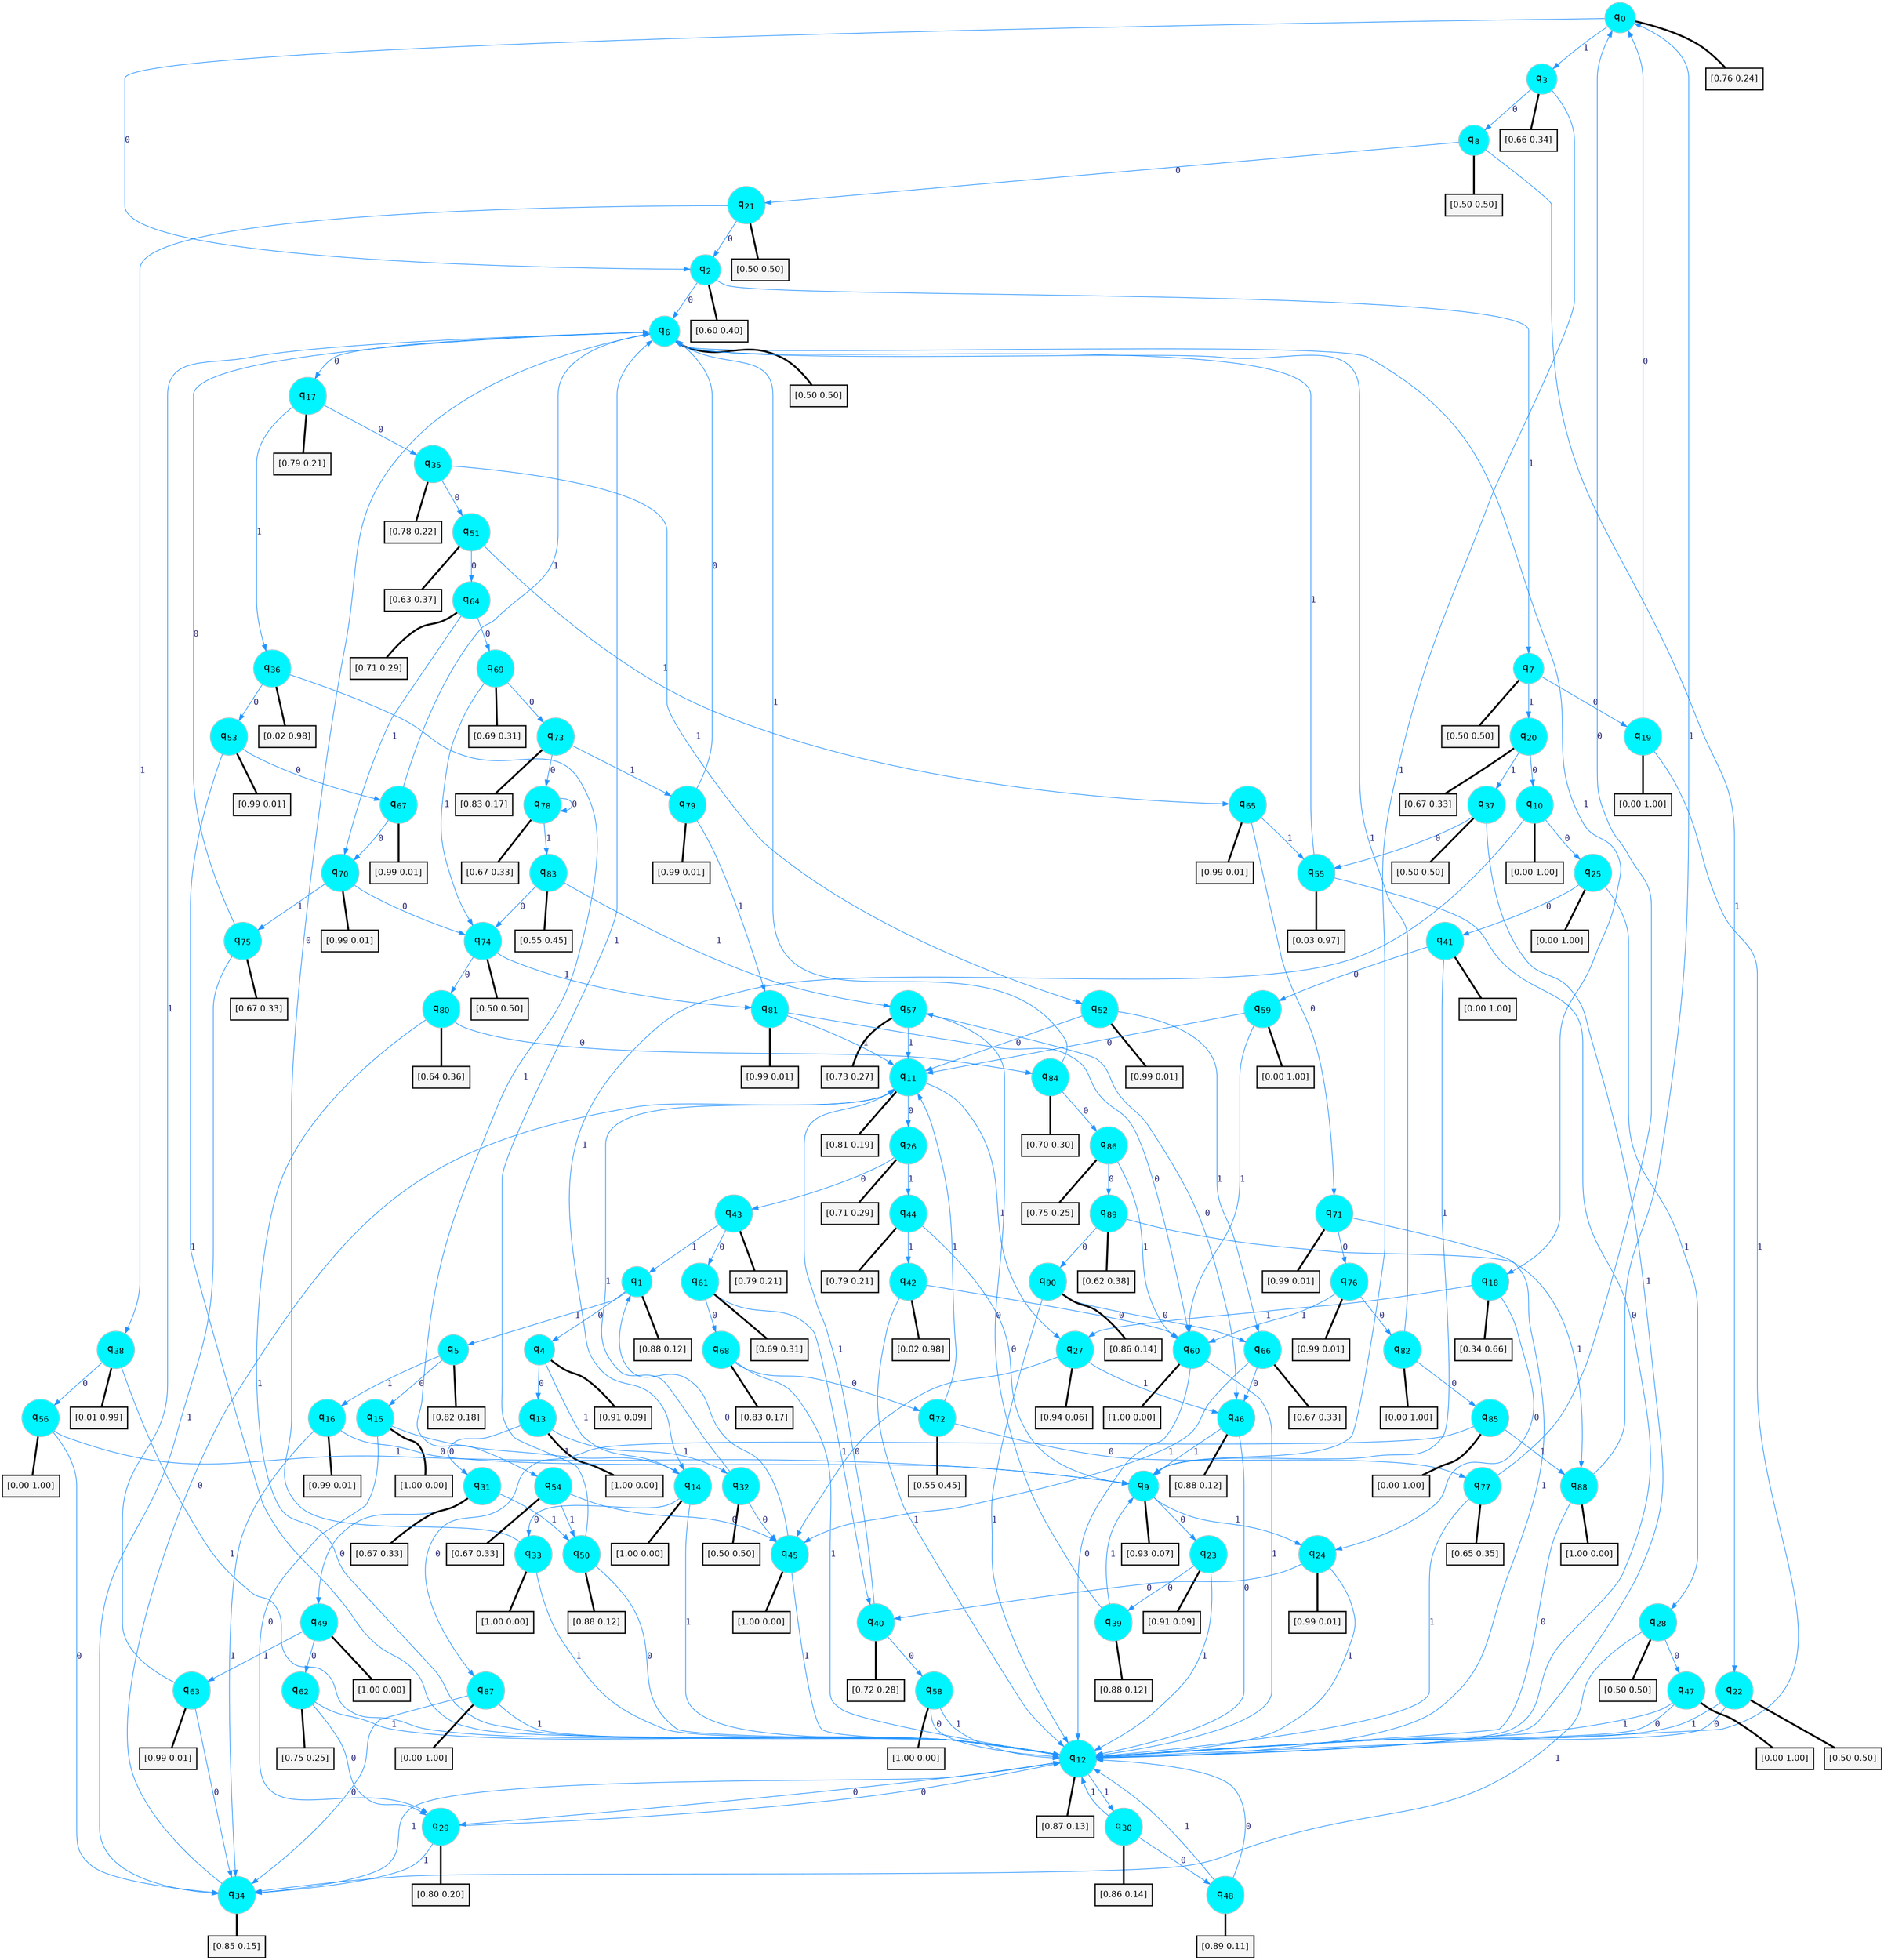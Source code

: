 digraph G {
graph [
bgcolor=transparent, dpi=300, rankdir=TD, size="40,25"];
node [
color=gray, fillcolor=turquoise1, fontcolor=black, fontname=Helvetica, fontsize=16, fontweight=bold, shape=circle, style=filled];
edge [
arrowsize=1, color=dodgerblue1, fontcolor=midnightblue, fontname=courier, fontweight=bold, penwidth=1, style=solid, weight=20];
0[label=<q<SUB>0</SUB>>];
1[label=<q<SUB>1</SUB>>];
2[label=<q<SUB>2</SUB>>];
3[label=<q<SUB>3</SUB>>];
4[label=<q<SUB>4</SUB>>];
5[label=<q<SUB>5</SUB>>];
6[label=<q<SUB>6</SUB>>];
7[label=<q<SUB>7</SUB>>];
8[label=<q<SUB>8</SUB>>];
9[label=<q<SUB>9</SUB>>];
10[label=<q<SUB>10</SUB>>];
11[label=<q<SUB>11</SUB>>];
12[label=<q<SUB>12</SUB>>];
13[label=<q<SUB>13</SUB>>];
14[label=<q<SUB>14</SUB>>];
15[label=<q<SUB>15</SUB>>];
16[label=<q<SUB>16</SUB>>];
17[label=<q<SUB>17</SUB>>];
18[label=<q<SUB>18</SUB>>];
19[label=<q<SUB>19</SUB>>];
20[label=<q<SUB>20</SUB>>];
21[label=<q<SUB>21</SUB>>];
22[label=<q<SUB>22</SUB>>];
23[label=<q<SUB>23</SUB>>];
24[label=<q<SUB>24</SUB>>];
25[label=<q<SUB>25</SUB>>];
26[label=<q<SUB>26</SUB>>];
27[label=<q<SUB>27</SUB>>];
28[label=<q<SUB>28</SUB>>];
29[label=<q<SUB>29</SUB>>];
30[label=<q<SUB>30</SUB>>];
31[label=<q<SUB>31</SUB>>];
32[label=<q<SUB>32</SUB>>];
33[label=<q<SUB>33</SUB>>];
34[label=<q<SUB>34</SUB>>];
35[label=<q<SUB>35</SUB>>];
36[label=<q<SUB>36</SUB>>];
37[label=<q<SUB>37</SUB>>];
38[label=<q<SUB>38</SUB>>];
39[label=<q<SUB>39</SUB>>];
40[label=<q<SUB>40</SUB>>];
41[label=<q<SUB>41</SUB>>];
42[label=<q<SUB>42</SUB>>];
43[label=<q<SUB>43</SUB>>];
44[label=<q<SUB>44</SUB>>];
45[label=<q<SUB>45</SUB>>];
46[label=<q<SUB>46</SUB>>];
47[label=<q<SUB>47</SUB>>];
48[label=<q<SUB>48</SUB>>];
49[label=<q<SUB>49</SUB>>];
50[label=<q<SUB>50</SUB>>];
51[label=<q<SUB>51</SUB>>];
52[label=<q<SUB>52</SUB>>];
53[label=<q<SUB>53</SUB>>];
54[label=<q<SUB>54</SUB>>];
55[label=<q<SUB>55</SUB>>];
56[label=<q<SUB>56</SUB>>];
57[label=<q<SUB>57</SUB>>];
58[label=<q<SUB>58</SUB>>];
59[label=<q<SUB>59</SUB>>];
60[label=<q<SUB>60</SUB>>];
61[label=<q<SUB>61</SUB>>];
62[label=<q<SUB>62</SUB>>];
63[label=<q<SUB>63</SUB>>];
64[label=<q<SUB>64</SUB>>];
65[label=<q<SUB>65</SUB>>];
66[label=<q<SUB>66</SUB>>];
67[label=<q<SUB>67</SUB>>];
68[label=<q<SUB>68</SUB>>];
69[label=<q<SUB>69</SUB>>];
70[label=<q<SUB>70</SUB>>];
71[label=<q<SUB>71</SUB>>];
72[label=<q<SUB>72</SUB>>];
73[label=<q<SUB>73</SUB>>];
74[label=<q<SUB>74</SUB>>];
75[label=<q<SUB>75</SUB>>];
76[label=<q<SUB>76</SUB>>];
77[label=<q<SUB>77</SUB>>];
78[label=<q<SUB>78</SUB>>];
79[label=<q<SUB>79</SUB>>];
80[label=<q<SUB>80</SUB>>];
81[label=<q<SUB>81</SUB>>];
82[label=<q<SUB>82</SUB>>];
83[label=<q<SUB>83</SUB>>];
84[label=<q<SUB>84</SUB>>];
85[label=<q<SUB>85</SUB>>];
86[label=<q<SUB>86</SUB>>];
87[label=<q<SUB>87</SUB>>];
88[label=<q<SUB>88</SUB>>];
89[label=<q<SUB>89</SUB>>];
90[label=<q<SUB>90</SUB>>];
91[label="[0.76 0.24]", shape=box,fontcolor=black, fontname=Helvetica, fontsize=14, penwidth=2, fillcolor=whitesmoke,color=black];
92[label="[0.88 0.12]", shape=box,fontcolor=black, fontname=Helvetica, fontsize=14, penwidth=2, fillcolor=whitesmoke,color=black];
93[label="[0.60 0.40]", shape=box,fontcolor=black, fontname=Helvetica, fontsize=14, penwidth=2, fillcolor=whitesmoke,color=black];
94[label="[0.66 0.34]", shape=box,fontcolor=black, fontname=Helvetica, fontsize=14, penwidth=2, fillcolor=whitesmoke,color=black];
95[label="[0.91 0.09]", shape=box,fontcolor=black, fontname=Helvetica, fontsize=14, penwidth=2, fillcolor=whitesmoke,color=black];
96[label="[0.82 0.18]", shape=box,fontcolor=black, fontname=Helvetica, fontsize=14, penwidth=2, fillcolor=whitesmoke,color=black];
97[label="[0.50 0.50]", shape=box,fontcolor=black, fontname=Helvetica, fontsize=14, penwidth=2, fillcolor=whitesmoke,color=black];
98[label="[0.50 0.50]", shape=box,fontcolor=black, fontname=Helvetica, fontsize=14, penwidth=2, fillcolor=whitesmoke,color=black];
99[label="[0.50 0.50]", shape=box,fontcolor=black, fontname=Helvetica, fontsize=14, penwidth=2, fillcolor=whitesmoke,color=black];
100[label="[0.93 0.07]", shape=box,fontcolor=black, fontname=Helvetica, fontsize=14, penwidth=2, fillcolor=whitesmoke,color=black];
101[label="[0.00 1.00]", shape=box,fontcolor=black, fontname=Helvetica, fontsize=14, penwidth=2, fillcolor=whitesmoke,color=black];
102[label="[0.81 0.19]", shape=box,fontcolor=black, fontname=Helvetica, fontsize=14, penwidth=2, fillcolor=whitesmoke,color=black];
103[label="[0.87 0.13]", shape=box,fontcolor=black, fontname=Helvetica, fontsize=14, penwidth=2, fillcolor=whitesmoke,color=black];
104[label="[1.00 0.00]", shape=box,fontcolor=black, fontname=Helvetica, fontsize=14, penwidth=2, fillcolor=whitesmoke,color=black];
105[label="[1.00 0.00]", shape=box,fontcolor=black, fontname=Helvetica, fontsize=14, penwidth=2, fillcolor=whitesmoke,color=black];
106[label="[1.00 0.00]", shape=box,fontcolor=black, fontname=Helvetica, fontsize=14, penwidth=2, fillcolor=whitesmoke,color=black];
107[label="[0.99 0.01]", shape=box,fontcolor=black, fontname=Helvetica, fontsize=14, penwidth=2, fillcolor=whitesmoke,color=black];
108[label="[0.79 0.21]", shape=box,fontcolor=black, fontname=Helvetica, fontsize=14, penwidth=2, fillcolor=whitesmoke,color=black];
109[label="[0.34 0.66]", shape=box,fontcolor=black, fontname=Helvetica, fontsize=14, penwidth=2, fillcolor=whitesmoke,color=black];
110[label="[0.00 1.00]", shape=box,fontcolor=black, fontname=Helvetica, fontsize=14, penwidth=2, fillcolor=whitesmoke,color=black];
111[label="[0.67 0.33]", shape=box,fontcolor=black, fontname=Helvetica, fontsize=14, penwidth=2, fillcolor=whitesmoke,color=black];
112[label="[0.50 0.50]", shape=box,fontcolor=black, fontname=Helvetica, fontsize=14, penwidth=2, fillcolor=whitesmoke,color=black];
113[label="[0.50 0.50]", shape=box,fontcolor=black, fontname=Helvetica, fontsize=14, penwidth=2, fillcolor=whitesmoke,color=black];
114[label="[0.91 0.09]", shape=box,fontcolor=black, fontname=Helvetica, fontsize=14, penwidth=2, fillcolor=whitesmoke,color=black];
115[label="[0.99 0.01]", shape=box,fontcolor=black, fontname=Helvetica, fontsize=14, penwidth=2, fillcolor=whitesmoke,color=black];
116[label="[0.00 1.00]", shape=box,fontcolor=black, fontname=Helvetica, fontsize=14, penwidth=2, fillcolor=whitesmoke,color=black];
117[label="[0.71 0.29]", shape=box,fontcolor=black, fontname=Helvetica, fontsize=14, penwidth=2, fillcolor=whitesmoke,color=black];
118[label="[0.94 0.06]", shape=box,fontcolor=black, fontname=Helvetica, fontsize=14, penwidth=2, fillcolor=whitesmoke,color=black];
119[label="[0.50 0.50]", shape=box,fontcolor=black, fontname=Helvetica, fontsize=14, penwidth=2, fillcolor=whitesmoke,color=black];
120[label="[0.80 0.20]", shape=box,fontcolor=black, fontname=Helvetica, fontsize=14, penwidth=2, fillcolor=whitesmoke,color=black];
121[label="[0.86 0.14]", shape=box,fontcolor=black, fontname=Helvetica, fontsize=14, penwidth=2, fillcolor=whitesmoke,color=black];
122[label="[0.67 0.33]", shape=box,fontcolor=black, fontname=Helvetica, fontsize=14, penwidth=2, fillcolor=whitesmoke,color=black];
123[label="[0.50 0.50]", shape=box,fontcolor=black, fontname=Helvetica, fontsize=14, penwidth=2, fillcolor=whitesmoke,color=black];
124[label="[1.00 0.00]", shape=box,fontcolor=black, fontname=Helvetica, fontsize=14, penwidth=2, fillcolor=whitesmoke,color=black];
125[label="[0.85 0.15]", shape=box,fontcolor=black, fontname=Helvetica, fontsize=14, penwidth=2, fillcolor=whitesmoke,color=black];
126[label="[0.78 0.22]", shape=box,fontcolor=black, fontname=Helvetica, fontsize=14, penwidth=2, fillcolor=whitesmoke,color=black];
127[label="[0.02 0.98]", shape=box,fontcolor=black, fontname=Helvetica, fontsize=14, penwidth=2, fillcolor=whitesmoke,color=black];
128[label="[0.50 0.50]", shape=box,fontcolor=black, fontname=Helvetica, fontsize=14, penwidth=2, fillcolor=whitesmoke,color=black];
129[label="[0.01 0.99]", shape=box,fontcolor=black, fontname=Helvetica, fontsize=14, penwidth=2, fillcolor=whitesmoke,color=black];
130[label="[0.88 0.12]", shape=box,fontcolor=black, fontname=Helvetica, fontsize=14, penwidth=2, fillcolor=whitesmoke,color=black];
131[label="[0.72 0.28]", shape=box,fontcolor=black, fontname=Helvetica, fontsize=14, penwidth=2, fillcolor=whitesmoke,color=black];
132[label="[0.00 1.00]", shape=box,fontcolor=black, fontname=Helvetica, fontsize=14, penwidth=2, fillcolor=whitesmoke,color=black];
133[label="[0.02 0.98]", shape=box,fontcolor=black, fontname=Helvetica, fontsize=14, penwidth=2, fillcolor=whitesmoke,color=black];
134[label="[0.79 0.21]", shape=box,fontcolor=black, fontname=Helvetica, fontsize=14, penwidth=2, fillcolor=whitesmoke,color=black];
135[label="[0.79 0.21]", shape=box,fontcolor=black, fontname=Helvetica, fontsize=14, penwidth=2, fillcolor=whitesmoke,color=black];
136[label="[1.00 0.00]", shape=box,fontcolor=black, fontname=Helvetica, fontsize=14, penwidth=2, fillcolor=whitesmoke,color=black];
137[label="[0.88 0.12]", shape=box,fontcolor=black, fontname=Helvetica, fontsize=14, penwidth=2, fillcolor=whitesmoke,color=black];
138[label="[0.00 1.00]", shape=box,fontcolor=black, fontname=Helvetica, fontsize=14, penwidth=2, fillcolor=whitesmoke,color=black];
139[label="[0.89 0.11]", shape=box,fontcolor=black, fontname=Helvetica, fontsize=14, penwidth=2, fillcolor=whitesmoke,color=black];
140[label="[1.00 0.00]", shape=box,fontcolor=black, fontname=Helvetica, fontsize=14, penwidth=2, fillcolor=whitesmoke,color=black];
141[label="[0.88 0.12]", shape=box,fontcolor=black, fontname=Helvetica, fontsize=14, penwidth=2, fillcolor=whitesmoke,color=black];
142[label="[0.63 0.37]", shape=box,fontcolor=black, fontname=Helvetica, fontsize=14, penwidth=2, fillcolor=whitesmoke,color=black];
143[label="[0.99 0.01]", shape=box,fontcolor=black, fontname=Helvetica, fontsize=14, penwidth=2, fillcolor=whitesmoke,color=black];
144[label="[0.99 0.01]", shape=box,fontcolor=black, fontname=Helvetica, fontsize=14, penwidth=2, fillcolor=whitesmoke,color=black];
145[label="[0.67 0.33]", shape=box,fontcolor=black, fontname=Helvetica, fontsize=14, penwidth=2, fillcolor=whitesmoke,color=black];
146[label="[0.03 0.97]", shape=box,fontcolor=black, fontname=Helvetica, fontsize=14, penwidth=2, fillcolor=whitesmoke,color=black];
147[label="[0.00 1.00]", shape=box,fontcolor=black, fontname=Helvetica, fontsize=14, penwidth=2, fillcolor=whitesmoke,color=black];
148[label="[0.73 0.27]", shape=box,fontcolor=black, fontname=Helvetica, fontsize=14, penwidth=2, fillcolor=whitesmoke,color=black];
149[label="[1.00 0.00]", shape=box,fontcolor=black, fontname=Helvetica, fontsize=14, penwidth=2, fillcolor=whitesmoke,color=black];
150[label="[0.00 1.00]", shape=box,fontcolor=black, fontname=Helvetica, fontsize=14, penwidth=2, fillcolor=whitesmoke,color=black];
151[label="[1.00 0.00]", shape=box,fontcolor=black, fontname=Helvetica, fontsize=14, penwidth=2, fillcolor=whitesmoke,color=black];
152[label="[0.69 0.31]", shape=box,fontcolor=black, fontname=Helvetica, fontsize=14, penwidth=2, fillcolor=whitesmoke,color=black];
153[label="[0.75 0.25]", shape=box,fontcolor=black, fontname=Helvetica, fontsize=14, penwidth=2, fillcolor=whitesmoke,color=black];
154[label="[0.99 0.01]", shape=box,fontcolor=black, fontname=Helvetica, fontsize=14, penwidth=2, fillcolor=whitesmoke,color=black];
155[label="[0.71 0.29]", shape=box,fontcolor=black, fontname=Helvetica, fontsize=14, penwidth=2, fillcolor=whitesmoke,color=black];
156[label="[0.99 0.01]", shape=box,fontcolor=black, fontname=Helvetica, fontsize=14, penwidth=2, fillcolor=whitesmoke,color=black];
157[label="[0.67 0.33]", shape=box,fontcolor=black, fontname=Helvetica, fontsize=14, penwidth=2, fillcolor=whitesmoke,color=black];
158[label="[0.99 0.01]", shape=box,fontcolor=black, fontname=Helvetica, fontsize=14, penwidth=2, fillcolor=whitesmoke,color=black];
159[label="[0.83 0.17]", shape=box,fontcolor=black, fontname=Helvetica, fontsize=14, penwidth=2, fillcolor=whitesmoke,color=black];
160[label="[0.69 0.31]", shape=box,fontcolor=black, fontname=Helvetica, fontsize=14, penwidth=2, fillcolor=whitesmoke,color=black];
161[label="[0.99 0.01]", shape=box,fontcolor=black, fontname=Helvetica, fontsize=14, penwidth=2, fillcolor=whitesmoke,color=black];
162[label="[0.99 0.01]", shape=box,fontcolor=black, fontname=Helvetica, fontsize=14, penwidth=2, fillcolor=whitesmoke,color=black];
163[label="[0.55 0.45]", shape=box,fontcolor=black, fontname=Helvetica, fontsize=14, penwidth=2, fillcolor=whitesmoke,color=black];
164[label="[0.83 0.17]", shape=box,fontcolor=black, fontname=Helvetica, fontsize=14, penwidth=2, fillcolor=whitesmoke,color=black];
165[label="[0.50 0.50]", shape=box,fontcolor=black, fontname=Helvetica, fontsize=14, penwidth=2, fillcolor=whitesmoke,color=black];
166[label="[0.67 0.33]", shape=box,fontcolor=black, fontname=Helvetica, fontsize=14, penwidth=2, fillcolor=whitesmoke,color=black];
167[label="[0.99 0.01]", shape=box,fontcolor=black, fontname=Helvetica, fontsize=14, penwidth=2, fillcolor=whitesmoke,color=black];
168[label="[0.65 0.35]", shape=box,fontcolor=black, fontname=Helvetica, fontsize=14, penwidth=2, fillcolor=whitesmoke,color=black];
169[label="[0.67 0.33]", shape=box,fontcolor=black, fontname=Helvetica, fontsize=14, penwidth=2, fillcolor=whitesmoke,color=black];
170[label="[0.99 0.01]", shape=box,fontcolor=black, fontname=Helvetica, fontsize=14, penwidth=2, fillcolor=whitesmoke,color=black];
171[label="[0.64 0.36]", shape=box,fontcolor=black, fontname=Helvetica, fontsize=14, penwidth=2, fillcolor=whitesmoke,color=black];
172[label="[0.99 0.01]", shape=box,fontcolor=black, fontname=Helvetica, fontsize=14, penwidth=2, fillcolor=whitesmoke,color=black];
173[label="[0.00 1.00]", shape=box,fontcolor=black, fontname=Helvetica, fontsize=14, penwidth=2, fillcolor=whitesmoke,color=black];
174[label="[0.55 0.45]", shape=box,fontcolor=black, fontname=Helvetica, fontsize=14, penwidth=2, fillcolor=whitesmoke,color=black];
175[label="[0.70 0.30]", shape=box,fontcolor=black, fontname=Helvetica, fontsize=14, penwidth=2, fillcolor=whitesmoke,color=black];
176[label="[0.00 1.00]", shape=box,fontcolor=black, fontname=Helvetica, fontsize=14, penwidth=2, fillcolor=whitesmoke,color=black];
177[label="[0.75 0.25]", shape=box,fontcolor=black, fontname=Helvetica, fontsize=14, penwidth=2, fillcolor=whitesmoke,color=black];
178[label="[0.00 1.00]", shape=box,fontcolor=black, fontname=Helvetica, fontsize=14, penwidth=2, fillcolor=whitesmoke,color=black];
179[label="[1.00 0.00]", shape=box,fontcolor=black, fontname=Helvetica, fontsize=14, penwidth=2, fillcolor=whitesmoke,color=black];
180[label="[0.62 0.38]", shape=box,fontcolor=black, fontname=Helvetica, fontsize=14, penwidth=2, fillcolor=whitesmoke,color=black];
181[label="[0.86 0.14]", shape=box,fontcolor=black, fontname=Helvetica, fontsize=14, penwidth=2, fillcolor=whitesmoke,color=black];
0->2 [label=0];
0->3 [label=1];
0->91 [arrowhead=none, penwidth=3,color=black];
1->4 [label=0];
1->5 [label=1];
1->92 [arrowhead=none, penwidth=3,color=black];
2->6 [label=0];
2->7 [label=1];
2->93 [arrowhead=none, penwidth=3,color=black];
3->8 [label=0];
3->9 [label=1];
3->94 [arrowhead=none, penwidth=3,color=black];
4->13 [label=0];
4->14 [label=1];
4->95 [arrowhead=none, penwidth=3,color=black];
5->15 [label=0];
5->16 [label=1];
5->96 [arrowhead=none, penwidth=3,color=black];
6->17 [label=0];
6->18 [label=1];
6->97 [arrowhead=none, penwidth=3,color=black];
7->19 [label=0];
7->20 [label=1];
7->98 [arrowhead=none, penwidth=3,color=black];
8->21 [label=0];
8->22 [label=1];
8->99 [arrowhead=none, penwidth=3,color=black];
9->23 [label=0];
9->24 [label=1];
9->100 [arrowhead=none, penwidth=3,color=black];
10->25 [label=0];
10->14 [label=1];
10->101 [arrowhead=none, penwidth=3,color=black];
11->26 [label=0];
11->27 [label=1];
11->102 [arrowhead=none, penwidth=3,color=black];
12->29 [label=0];
12->30 [label=1];
12->103 [arrowhead=none, penwidth=3,color=black];
13->31 [label=0];
13->32 [label=1];
13->104 [arrowhead=none, penwidth=3,color=black];
14->33 [label=0];
14->12 [label=1];
14->105 [arrowhead=none, penwidth=3,color=black];
15->29 [label=0];
15->14 [label=1];
15->106 [arrowhead=none, penwidth=3,color=black];
16->9 [label=0];
16->34 [label=1];
16->107 [arrowhead=none, penwidth=3,color=black];
17->35 [label=0];
17->36 [label=1];
17->108 [arrowhead=none, penwidth=3,color=black];
18->24 [label=0];
18->27 [label=1];
18->109 [arrowhead=none, penwidth=3,color=black];
19->0 [label=0];
19->12 [label=1];
19->110 [arrowhead=none, penwidth=3,color=black];
20->10 [label=0];
20->37 [label=1];
20->111 [arrowhead=none, penwidth=3,color=black];
21->2 [label=0];
21->38 [label=1];
21->112 [arrowhead=none, penwidth=3,color=black];
22->12 [label=0];
22->12 [label=1];
22->113 [arrowhead=none, penwidth=3,color=black];
23->39 [label=0];
23->12 [label=1];
23->114 [arrowhead=none, penwidth=3,color=black];
24->40 [label=0];
24->12 [label=1];
24->115 [arrowhead=none, penwidth=3,color=black];
25->41 [label=0];
25->28 [label=1];
25->116 [arrowhead=none, penwidth=3,color=black];
26->43 [label=0];
26->44 [label=1];
26->117 [arrowhead=none, penwidth=3,color=black];
27->45 [label=0];
27->46 [label=1];
27->118 [arrowhead=none, penwidth=3,color=black];
28->47 [label=0];
28->34 [label=1];
28->119 [arrowhead=none, penwidth=3,color=black];
29->12 [label=0];
29->34 [label=1];
29->120 [arrowhead=none, penwidth=3,color=black];
30->48 [label=0];
30->12 [label=1];
30->121 [arrowhead=none, penwidth=3,color=black];
31->49 [label=0];
31->50 [label=1];
31->122 [arrowhead=none, penwidth=3,color=black];
32->45 [label=0];
32->11 [label=1];
32->123 [arrowhead=none, penwidth=3,color=black];
33->6 [label=0];
33->12 [label=1];
33->124 [arrowhead=none, penwidth=3,color=black];
34->11 [label=0];
34->12 [label=1];
34->125 [arrowhead=none, penwidth=3,color=black];
35->51 [label=0];
35->52 [label=1];
35->126 [arrowhead=none, penwidth=3,color=black];
36->53 [label=0];
36->54 [label=1];
36->127 [arrowhead=none, penwidth=3,color=black];
37->55 [label=0];
37->12 [label=1];
37->128 [arrowhead=none, penwidth=3,color=black];
38->56 [label=0];
38->12 [label=1];
38->129 [arrowhead=none, penwidth=3,color=black];
39->57 [label=0];
39->9 [label=1];
39->130 [arrowhead=none, penwidth=3,color=black];
40->58 [label=0];
40->11 [label=1];
40->131 [arrowhead=none, penwidth=3,color=black];
41->59 [label=0];
41->9 [label=1];
41->132 [arrowhead=none, penwidth=3,color=black];
42->60 [label=0];
42->12 [label=1];
42->133 [arrowhead=none, penwidth=3,color=black];
43->61 [label=0];
43->1 [label=1];
43->134 [arrowhead=none, penwidth=3,color=black];
44->9 [label=0];
44->42 [label=1];
44->135 [arrowhead=none, penwidth=3,color=black];
45->1 [label=0];
45->12 [label=1];
45->136 [arrowhead=none, penwidth=3,color=black];
46->12 [label=0];
46->9 [label=1];
46->137 [arrowhead=none, penwidth=3,color=black];
47->12 [label=0];
47->12 [label=1];
47->138 [arrowhead=none, penwidth=3,color=black];
48->12 [label=0];
48->12 [label=1];
48->139 [arrowhead=none, penwidth=3,color=black];
49->62 [label=0];
49->63 [label=1];
49->140 [arrowhead=none, penwidth=3,color=black];
50->12 [label=0];
50->6 [label=1];
50->141 [arrowhead=none, penwidth=3,color=black];
51->64 [label=0];
51->65 [label=1];
51->142 [arrowhead=none, penwidth=3,color=black];
52->11 [label=0];
52->66 [label=1];
52->143 [arrowhead=none, penwidth=3,color=black];
53->67 [label=0];
53->12 [label=1];
53->144 [arrowhead=none, penwidth=3,color=black];
54->45 [label=0];
54->50 [label=1];
54->145 [arrowhead=none, penwidth=3,color=black];
55->12 [label=0];
55->6 [label=1];
55->146 [arrowhead=none, penwidth=3,color=black];
56->34 [label=0];
56->9 [label=1];
56->147 [arrowhead=none, penwidth=3,color=black];
57->46 [label=0];
57->11 [label=1];
57->148 [arrowhead=none, penwidth=3,color=black];
58->12 [label=0];
58->12 [label=1];
58->149 [arrowhead=none, penwidth=3,color=black];
59->11 [label=0];
59->60 [label=1];
59->150 [arrowhead=none, penwidth=3,color=black];
60->12 [label=0];
60->12 [label=1];
60->151 [arrowhead=none, penwidth=3,color=black];
61->68 [label=0];
61->40 [label=1];
61->152 [arrowhead=none, penwidth=3,color=black];
62->29 [label=0];
62->12 [label=1];
62->153 [arrowhead=none, penwidth=3,color=black];
63->34 [label=0];
63->6 [label=1];
63->154 [arrowhead=none, penwidth=3,color=black];
64->69 [label=0];
64->70 [label=1];
64->155 [arrowhead=none, penwidth=3,color=black];
65->71 [label=0];
65->55 [label=1];
65->156 [arrowhead=none, penwidth=3,color=black];
66->46 [label=0];
66->45 [label=1];
66->157 [arrowhead=none, penwidth=3,color=black];
67->70 [label=0];
67->6 [label=1];
67->158 [arrowhead=none, penwidth=3,color=black];
68->72 [label=0];
68->12 [label=1];
68->159 [arrowhead=none, penwidth=3,color=black];
69->73 [label=0];
69->74 [label=1];
69->160 [arrowhead=none, penwidth=3,color=black];
70->74 [label=0];
70->75 [label=1];
70->161 [arrowhead=none, penwidth=3,color=black];
71->76 [label=0];
71->12 [label=1];
71->162 [arrowhead=none, penwidth=3,color=black];
72->77 [label=0];
72->11 [label=1];
72->163 [arrowhead=none, penwidth=3,color=black];
73->78 [label=0];
73->79 [label=1];
73->164 [arrowhead=none, penwidth=3,color=black];
74->80 [label=0];
74->81 [label=1];
74->165 [arrowhead=none, penwidth=3,color=black];
75->6 [label=0];
75->34 [label=1];
75->166 [arrowhead=none, penwidth=3,color=black];
76->82 [label=0];
76->60 [label=1];
76->167 [arrowhead=none, penwidth=3,color=black];
77->0 [label=0];
77->12 [label=1];
77->168 [arrowhead=none, penwidth=3,color=black];
78->78 [label=0];
78->83 [label=1];
78->169 [arrowhead=none, penwidth=3,color=black];
79->6 [label=0];
79->81 [label=1];
79->170 [arrowhead=none, penwidth=3,color=black];
80->84 [label=0];
80->12 [label=1];
80->171 [arrowhead=none, penwidth=3,color=black];
81->60 [label=0];
81->11 [label=1];
81->172 [arrowhead=none, penwidth=3,color=black];
82->85 [label=0];
82->6 [label=1];
82->173 [arrowhead=none, penwidth=3,color=black];
83->74 [label=0];
83->57 [label=1];
83->174 [arrowhead=none, penwidth=3,color=black];
84->86 [label=0];
84->6 [label=1];
84->175 [arrowhead=none, penwidth=3,color=black];
85->87 [label=0];
85->88 [label=1];
85->176 [arrowhead=none, penwidth=3,color=black];
86->89 [label=0];
86->60 [label=1];
86->177 [arrowhead=none, penwidth=3,color=black];
87->34 [label=0];
87->12 [label=1];
87->178 [arrowhead=none, penwidth=3,color=black];
88->12 [label=0];
88->0 [label=1];
88->179 [arrowhead=none, penwidth=3,color=black];
89->90 [label=0];
89->88 [label=1];
89->180 [arrowhead=none, penwidth=3,color=black];
90->66 [label=0];
90->12 [label=1];
90->181 [arrowhead=none, penwidth=3,color=black];
}
